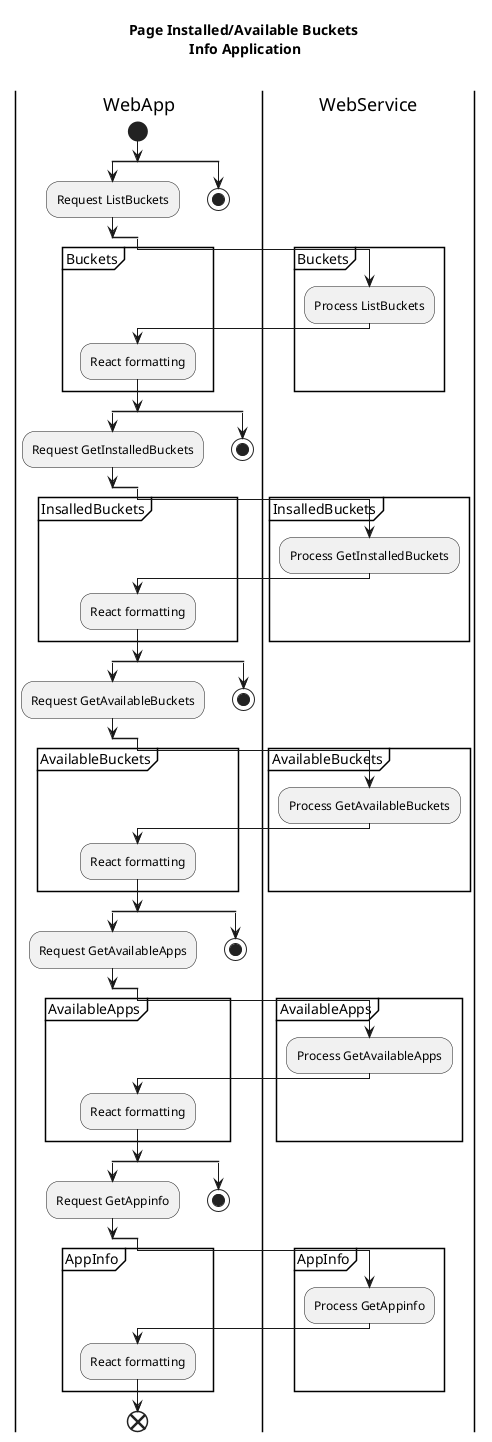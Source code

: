 @startuml

title Page Installed/Available Buckets \n Info Application \n

|WebApp|

start

split
 :Request ListBuckets;
split again
 stop
end split

partition Buckets {
    |WebService|
    :Process ListBuckets;
    |WebApp|
    :React formatting;
}

split
 :Request GetInstalledBuckets;
split again
 stop
end split

partition InsalledBuckets {
    |WebService|
    :Process GetInstalledBuckets;
    |WebApp|
    :React formatting;
}

split
 :Request GetAvailableBuckets;
split again
 stop
end split

partition AvailableBuckets {
    |WebService|
    :Process GetAvailableBuckets;
    |WebApp|
    :React formatting;
}

split
 :Request GetAvailableApps;
split again
 stop
end split

partition AvailableApps {
    |WebService|
    :Process GetAvailableApps;
    |WebApp|
    :React formatting;
}

split
 :Request GetAppinfo;
split again
 stop
end split

partition AppInfo {
    |WebService|
    :Process GetAppinfo;
    |WebApp|
    :React formatting;
}

end

@enduml